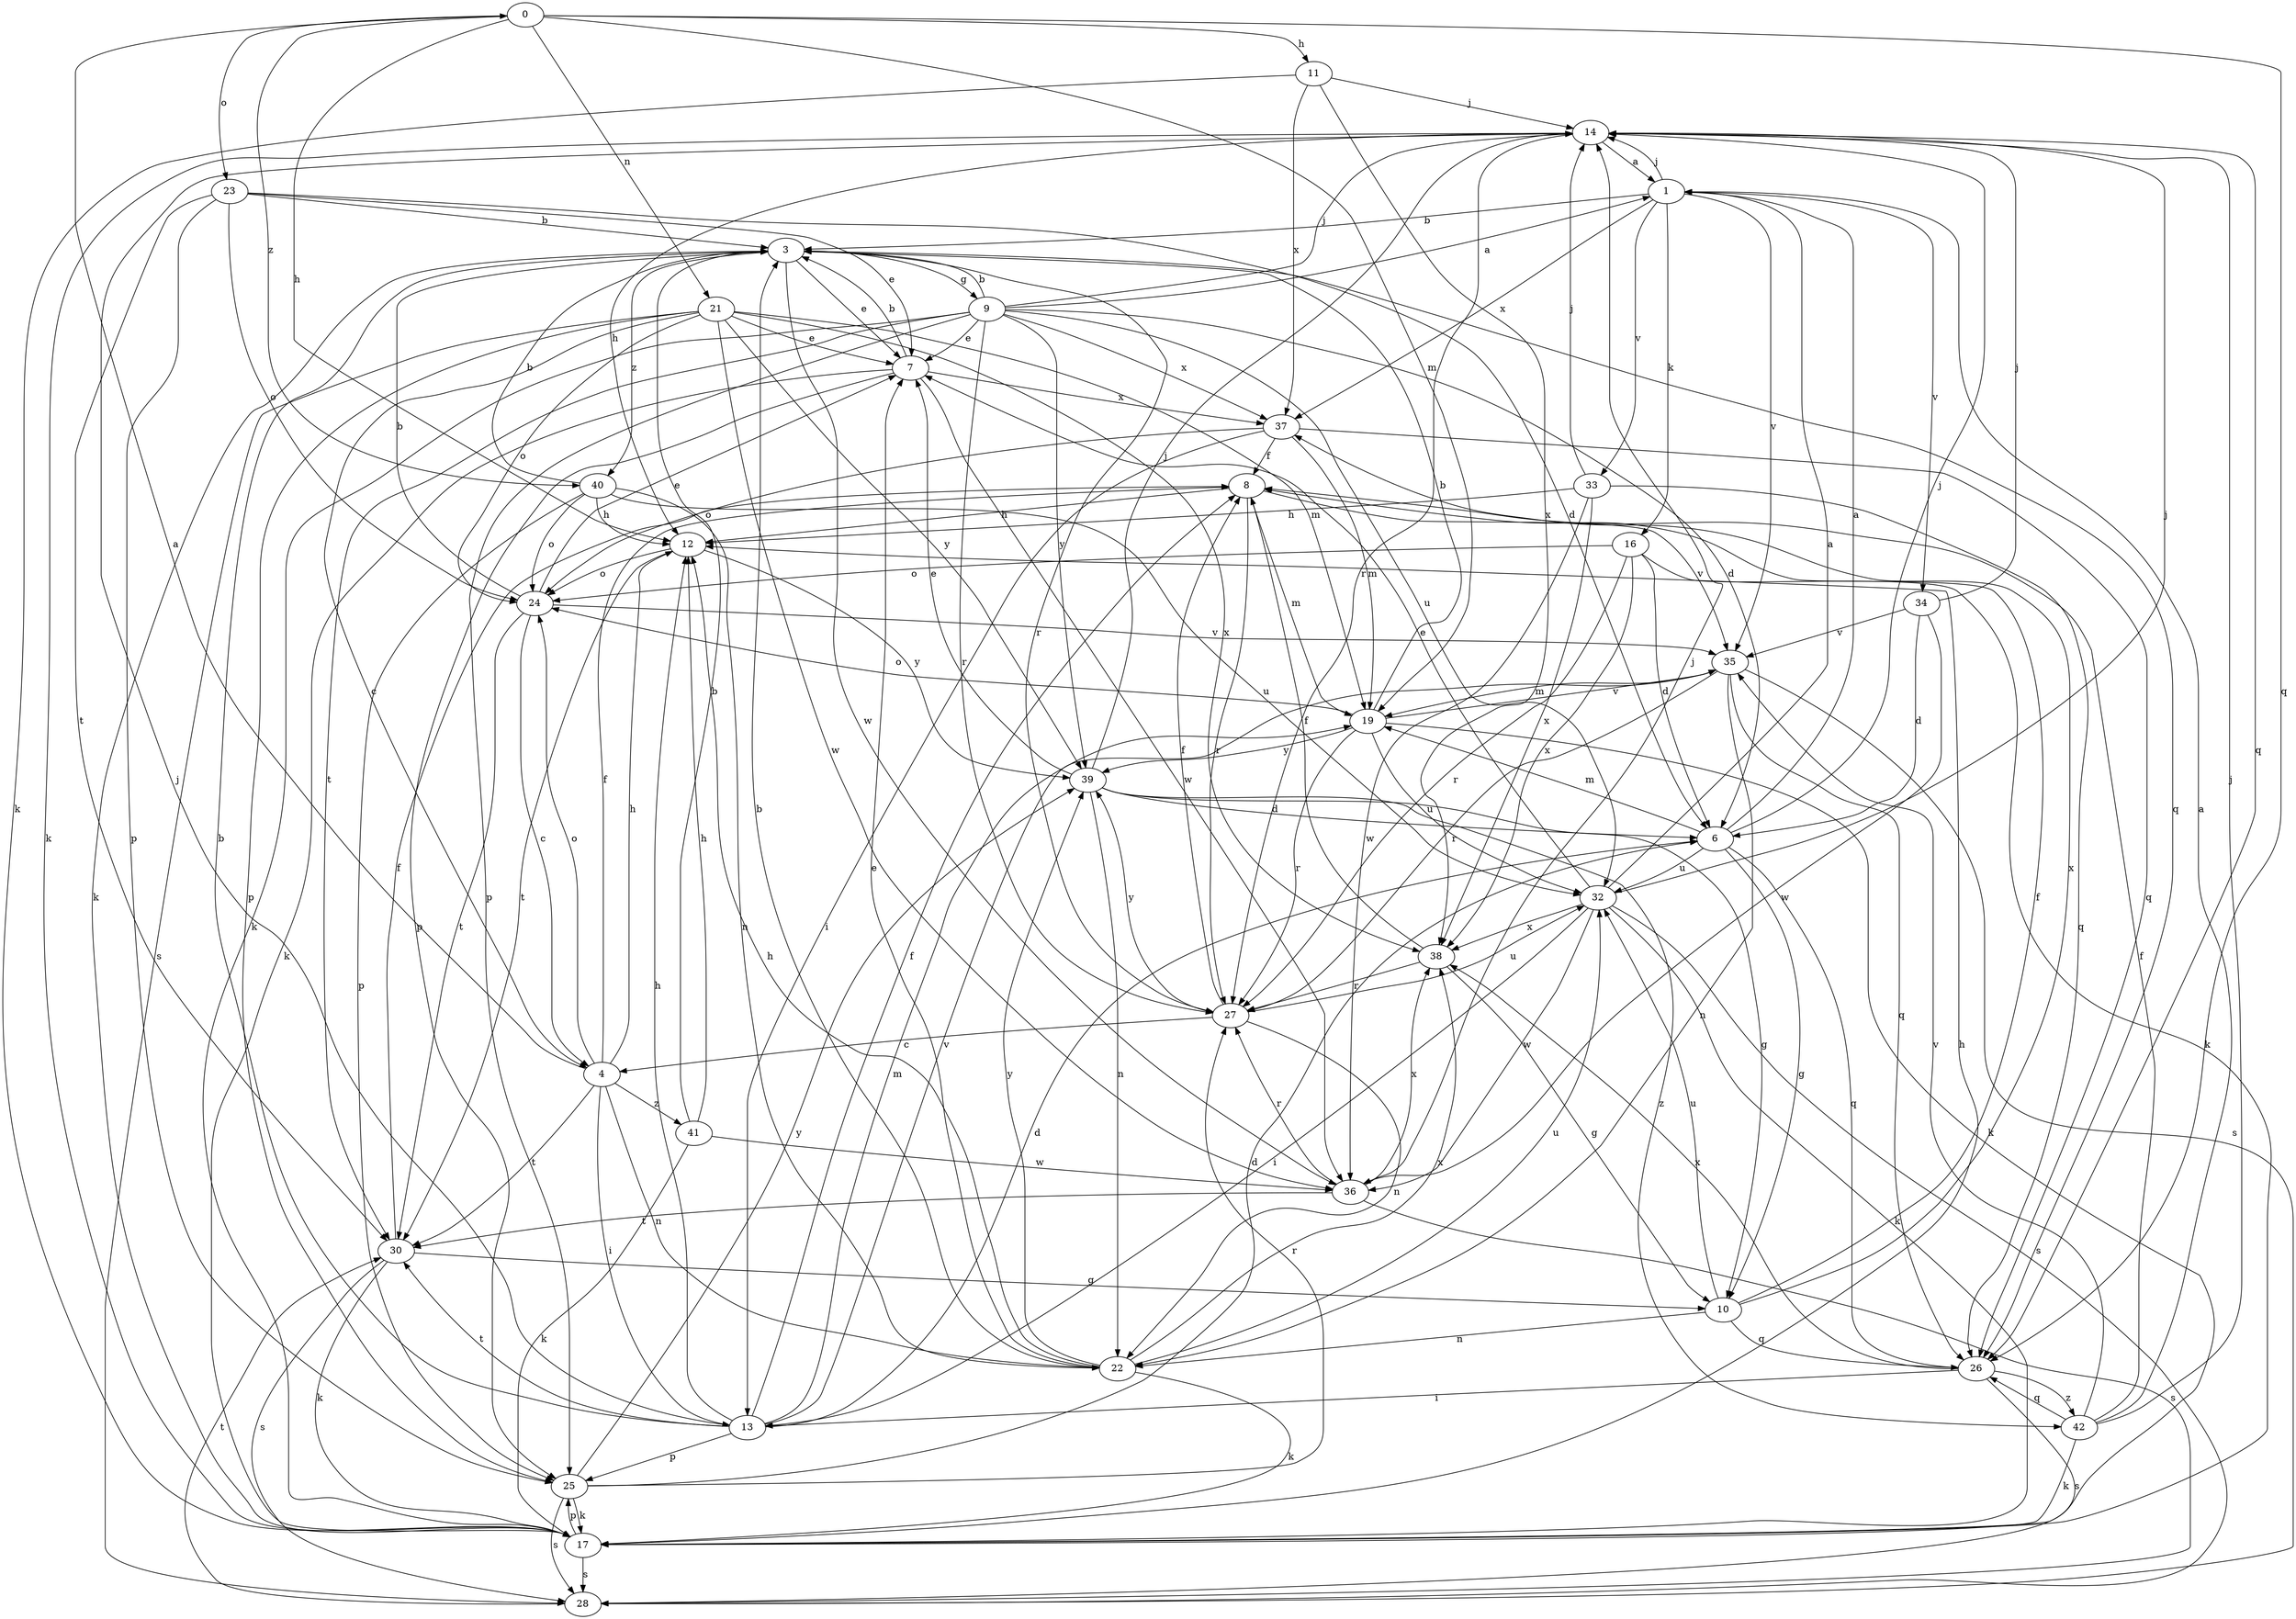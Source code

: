 strict digraph  {
0;
1;
3;
4;
6;
7;
8;
9;
10;
11;
12;
13;
14;
16;
17;
19;
21;
22;
23;
24;
25;
26;
27;
28;
30;
32;
33;
34;
35;
36;
37;
38;
39;
40;
41;
42;
0 -> 11  [label=h];
0 -> 12  [label=h];
0 -> 19  [label=m];
0 -> 21  [label=n];
0 -> 23  [label=o];
0 -> 26  [label=q];
0 -> 40  [label=z];
1 -> 3  [label=b];
1 -> 14  [label=j];
1 -> 16  [label=k];
1 -> 33  [label=v];
1 -> 34  [label=v];
1 -> 35  [label=v];
1 -> 37  [label=x];
3 -> 7  [label=e];
3 -> 9  [label=g];
3 -> 17  [label=k];
3 -> 26  [label=q];
3 -> 27  [label=r];
3 -> 36  [label=w];
3 -> 40  [label=z];
4 -> 0  [label=a];
4 -> 8  [label=f];
4 -> 12  [label=h];
4 -> 13  [label=i];
4 -> 22  [label=n];
4 -> 24  [label=o];
4 -> 30  [label=t];
4 -> 41  [label=z];
6 -> 1  [label=a];
6 -> 10  [label=g];
6 -> 14  [label=j];
6 -> 19  [label=m];
6 -> 26  [label=q];
6 -> 32  [label=u];
7 -> 3  [label=b];
7 -> 17  [label=k];
7 -> 25  [label=p];
7 -> 36  [label=w];
7 -> 37  [label=x];
8 -> 12  [label=h];
8 -> 19  [label=m];
8 -> 27  [label=r];
8 -> 35  [label=v];
9 -> 1  [label=a];
9 -> 3  [label=b];
9 -> 6  [label=d];
9 -> 7  [label=e];
9 -> 14  [label=j];
9 -> 17  [label=k];
9 -> 25  [label=p];
9 -> 27  [label=r];
9 -> 30  [label=t];
9 -> 32  [label=u];
9 -> 37  [label=x];
9 -> 39  [label=y];
10 -> 8  [label=f];
10 -> 22  [label=n];
10 -> 26  [label=q];
10 -> 32  [label=u];
10 -> 37  [label=x];
11 -> 14  [label=j];
11 -> 17  [label=k];
11 -> 37  [label=x];
11 -> 38  [label=x];
12 -> 24  [label=o];
12 -> 30  [label=t];
12 -> 39  [label=y];
13 -> 3  [label=b];
13 -> 6  [label=d];
13 -> 8  [label=f];
13 -> 12  [label=h];
13 -> 14  [label=j];
13 -> 19  [label=m];
13 -> 25  [label=p];
13 -> 30  [label=t];
13 -> 35  [label=v];
14 -> 1  [label=a];
14 -> 12  [label=h];
14 -> 17  [label=k];
14 -> 26  [label=q];
14 -> 27  [label=r];
16 -> 6  [label=d];
16 -> 17  [label=k];
16 -> 24  [label=o];
16 -> 27  [label=r];
16 -> 38  [label=x];
17 -> 12  [label=h];
17 -> 25  [label=p];
17 -> 28  [label=s];
19 -> 3  [label=b];
19 -> 17  [label=k];
19 -> 24  [label=o];
19 -> 27  [label=r];
19 -> 32  [label=u];
19 -> 35  [label=v];
19 -> 39  [label=y];
21 -> 4  [label=c];
21 -> 7  [label=e];
21 -> 19  [label=m];
21 -> 24  [label=o];
21 -> 25  [label=p];
21 -> 28  [label=s];
21 -> 36  [label=w];
21 -> 38  [label=x];
21 -> 39  [label=y];
22 -> 3  [label=b];
22 -> 7  [label=e];
22 -> 12  [label=h];
22 -> 17  [label=k];
22 -> 32  [label=u];
22 -> 38  [label=x];
22 -> 39  [label=y];
23 -> 3  [label=b];
23 -> 6  [label=d];
23 -> 7  [label=e];
23 -> 24  [label=o];
23 -> 25  [label=p];
23 -> 30  [label=t];
24 -> 3  [label=b];
24 -> 4  [label=c];
24 -> 7  [label=e];
24 -> 30  [label=t];
24 -> 35  [label=v];
25 -> 6  [label=d];
25 -> 17  [label=k];
25 -> 27  [label=r];
25 -> 28  [label=s];
25 -> 39  [label=y];
26 -> 13  [label=i];
26 -> 28  [label=s];
26 -> 38  [label=x];
26 -> 42  [label=z];
27 -> 4  [label=c];
27 -> 8  [label=f];
27 -> 22  [label=n];
27 -> 32  [label=u];
27 -> 39  [label=y];
28 -> 30  [label=t];
30 -> 8  [label=f];
30 -> 10  [label=g];
30 -> 17  [label=k];
30 -> 28  [label=s];
32 -> 1  [label=a];
32 -> 7  [label=e];
32 -> 13  [label=i];
32 -> 14  [label=j];
32 -> 17  [label=k];
32 -> 28  [label=s];
32 -> 36  [label=w];
32 -> 38  [label=x];
33 -> 12  [label=h];
33 -> 14  [label=j];
33 -> 26  [label=q];
33 -> 36  [label=w];
33 -> 38  [label=x];
34 -> 6  [label=d];
34 -> 14  [label=j];
34 -> 35  [label=v];
34 -> 36  [label=w];
35 -> 19  [label=m];
35 -> 22  [label=n];
35 -> 26  [label=q];
35 -> 27  [label=r];
35 -> 28  [label=s];
36 -> 14  [label=j];
36 -> 27  [label=r];
36 -> 28  [label=s];
36 -> 30  [label=t];
36 -> 38  [label=x];
37 -> 8  [label=f];
37 -> 13  [label=i];
37 -> 19  [label=m];
37 -> 24  [label=o];
37 -> 26  [label=q];
38 -> 8  [label=f];
38 -> 10  [label=g];
38 -> 27  [label=r];
39 -> 6  [label=d];
39 -> 7  [label=e];
39 -> 10  [label=g];
39 -> 14  [label=j];
39 -> 22  [label=n];
39 -> 42  [label=z];
40 -> 3  [label=b];
40 -> 12  [label=h];
40 -> 22  [label=n];
40 -> 24  [label=o];
40 -> 25  [label=p];
40 -> 32  [label=u];
41 -> 3  [label=b];
41 -> 12  [label=h];
41 -> 17  [label=k];
41 -> 36  [label=w];
42 -> 1  [label=a];
42 -> 8  [label=f];
42 -> 14  [label=j];
42 -> 17  [label=k];
42 -> 26  [label=q];
42 -> 35  [label=v];
}
